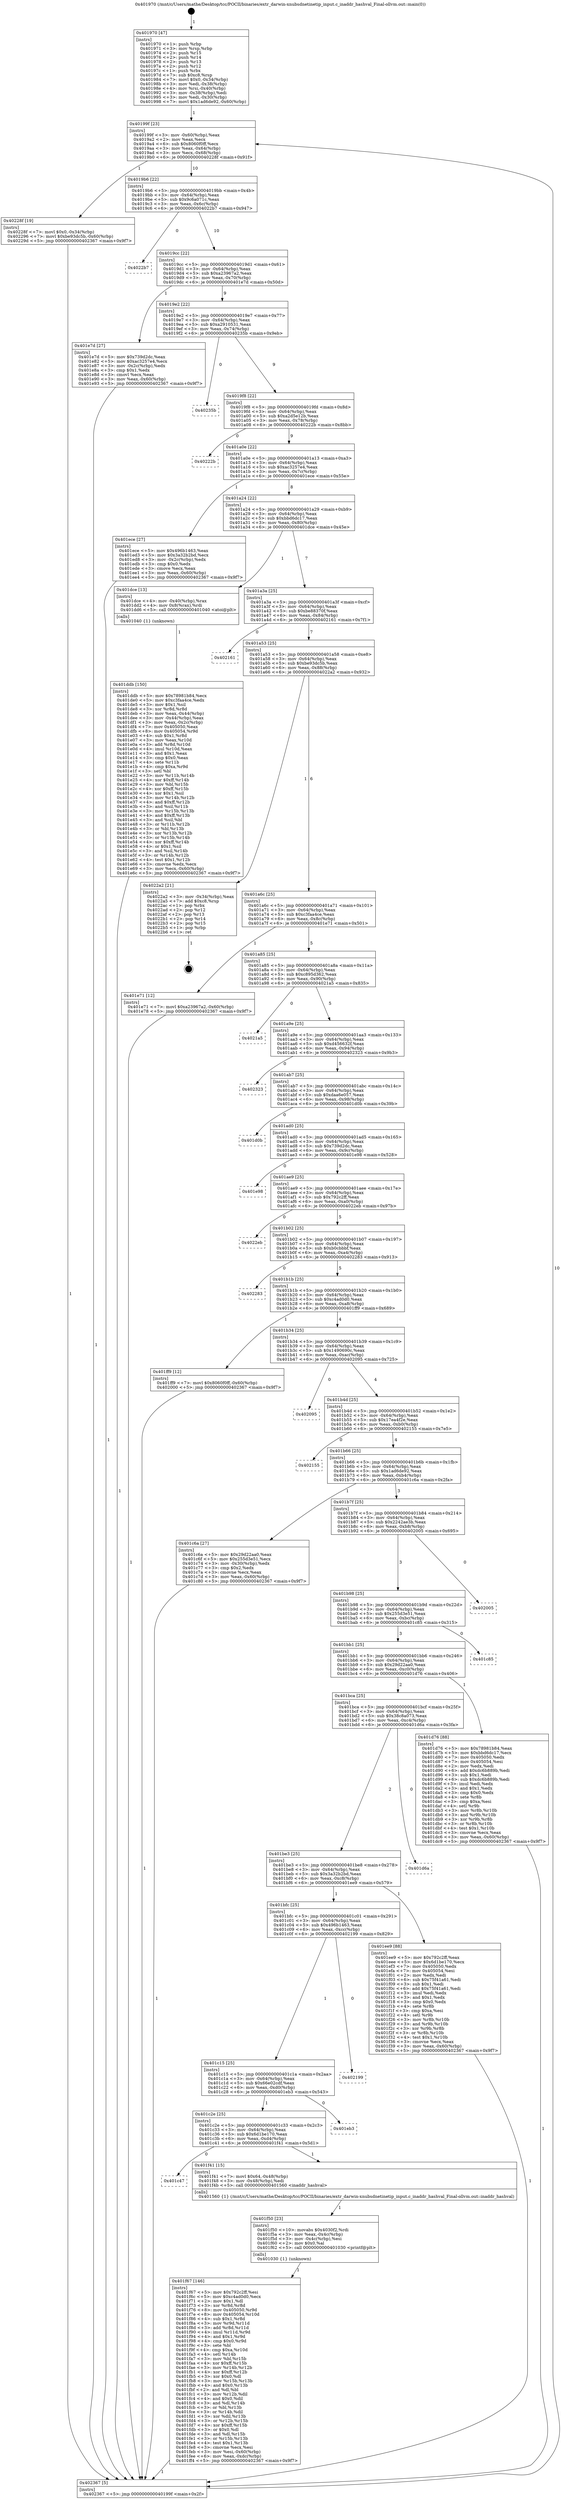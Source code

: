 digraph "0x401970" {
  label = "0x401970 (/mnt/c/Users/mathe/Desktop/tcc/POCII/binaries/extr_darwin-xnubsdnetinetip_input.c_inaddr_hashval_Final-ollvm.out::main(0))"
  labelloc = "t"
  node[shape=record]

  Entry [label="",width=0.3,height=0.3,shape=circle,fillcolor=black,style=filled]
  "0x40199f" [label="{
     0x40199f [23]\l
     | [instrs]\l
     &nbsp;&nbsp;0x40199f \<+3\>: mov -0x60(%rbp),%eax\l
     &nbsp;&nbsp;0x4019a2 \<+2\>: mov %eax,%ecx\l
     &nbsp;&nbsp;0x4019a4 \<+6\>: sub $0x8060f0ff,%ecx\l
     &nbsp;&nbsp;0x4019aa \<+3\>: mov %eax,-0x64(%rbp)\l
     &nbsp;&nbsp;0x4019ad \<+3\>: mov %ecx,-0x68(%rbp)\l
     &nbsp;&nbsp;0x4019b0 \<+6\>: je 000000000040228f \<main+0x91f\>\l
  }"]
  "0x40228f" [label="{
     0x40228f [19]\l
     | [instrs]\l
     &nbsp;&nbsp;0x40228f \<+7\>: movl $0x0,-0x34(%rbp)\l
     &nbsp;&nbsp;0x402296 \<+7\>: movl $0xbe93dc5b,-0x60(%rbp)\l
     &nbsp;&nbsp;0x40229d \<+5\>: jmp 0000000000402367 \<main+0x9f7\>\l
  }"]
  "0x4019b6" [label="{
     0x4019b6 [22]\l
     | [instrs]\l
     &nbsp;&nbsp;0x4019b6 \<+5\>: jmp 00000000004019bb \<main+0x4b\>\l
     &nbsp;&nbsp;0x4019bb \<+3\>: mov -0x64(%rbp),%eax\l
     &nbsp;&nbsp;0x4019be \<+5\>: sub $0x9c6a071c,%eax\l
     &nbsp;&nbsp;0x4019c3 \<+3\>: mov %eax,-0x6c(%rbp)\l
     &nbsp;&nbsp;0x4019c6 \<+6\>: je 00000000004022b7 \<main+0x947\>\l
  }"]
  Exit [label="",width=0.3,height=0.3,shape=circle,fillcolor=black,style=filled,peripheries=2]
  "0x4022b7" [label="{
     0x4022b7\l
  }", style=dashed]
  "0x4019cc" [label="{
     0x4019cc [22]\l
     | [instrs]\l
     &nbsp;&nbsp;0x4019cc \<+5\>: jmp 00000000004019d1 \<main+0x61\>\l
     &nbsp;&nbsp;0x4019d1 \<+3\>: mov -0x64(%rbp),%eax\l
     &nbsp;&nbsp;0x4019d4 \<+5\>: sub $0xa23967a2,%eax\l
     &nbsp;&nbsp;0x4019d9 \<+3\>: mov %eax,-0x70(%rbp)\l
     &nbsp;&nbsp;0x4019dc \<+6\>: je 0000000000401e7d \<main+0x50d\>\l
  }"]
  "0x401f67" [label="{
     0x401f67 [146]\l
     | [instrs]\l
     &nbsp;&nbsp;0x401f67 \<+5\>: mov $0x792c2ff,%esi\l
     &nbsp;&nbsp;0x401f6c \<+5\>: mov $0xc4ad0d0,%ecx\l
     &nbsp;&nbsp;0x401f71 \<+2\>: mov $0x1,%dl\l
     &nbsp;&nbsp;0x401f73 \<+3\>: xor %r8d,%r8d\l
     &nbsp;&nbsp;0x401f76 \<+8\>: mov 0x405050,%r9d\l
     &nbsp;&nbsp;0x401f7e \<+8\>: mov 0x405054,%r10d\l
     &nbsp;&nbsp;0x401f86 \<+4\>: sub $0x1,%r8d\l
     &nbsp;&nbsp;0x401f8a \<+3\>: mov %r9d,%r11d\l
     &nbsp;&nbsp;0x401f8d \<+3\>: add %r8d,%r11d\l
     &nbsp;&nbsp;0x401f90 \<+4\>: imul %r11d,%r9d\l
     &nbsp;&nbsp;0x401f94 \<+4\>: and $0x1,%r9d\l
     &nbsp;&nbsp;0x401f98 \<+4\>: cmp $0x0,%r9d\l
     &nbsp;&nbsp;0x401f9c \<+3\>: sete %bl\l
     &nbsp;&nbsp;0x401f9f \<+4\>: cmp $0xa,%r10d\l
     &nbsp;&nbsp;0x401fa3 \<+4\>: setl %r14b\l
     &nbsp;&nbsp;0x401fa7 \<+3\>: mov %bl,%r15b\l
     &nbsp;&nbsp;0x401faa \<+4\>: xor $0xff,%r15b\l
     &nbsp;&nbsp;0x401fae \<+3\>: mov %r14b,%r12b\l
     &nbsp;&nbsp;0x401fb1 \<+4\>: xor $0xff,%r12b\l
     &nbsp;&nbsp;0x401fb5 \<+3\>: xor $0x0,%dl\l
     &nbsp;&nbsp;0x401fb8 \<+3\>: mov %r15b,%r13b\l
     &nbsp;&nbsp;0x401fbb \<+4\>: and $0x0,%r13b\l
     &nbsp;&nbsp;0x401fbf \<+2\>: and %dl,%bl\l
     &nbsp;&nbsp;0x401fc1 \<+3\>: mov %r12b,%dil\l
     &nbsp;&nbsp;0x401fc4 \<+4\>: and $0x0,%dil\l
     &nbsp;&nbsp;0x401fc8 \<+3\>: and %dl,%r14b\l
     &nbsp;&nbsp;0x401fcb \<+3\>: or %bl,%r13b\l
     &nbsp;&nbsp;0x401fce \<+3\>: or %r14b,%dil\l
     &nbsp;&nbsp;0x401fd1 \<+3\>: xor %dil,%r13b\l
     &nbsp;&nbsp;0x401fd4 \<+3\>: or %r12b,%r15b\l
     &nbsp;&nbsp;0x401fd7 \<+4\>: xor $0xff,%r15b\l
     &nbsp;&nbsp;0x401fdb \<+3\>: or $0x0,%dl\l
     &nbsp;&nbsp;0x401fde \<+3\>: and %dl,%r15b\l
     &nbsp;&nbsp;0x401fe1 \<+3\>: or %r15b,%r13b\l
     &nbsp;&nbsp;0x401fe4 \<+4\>: test $0x1,%r13b\l
     &nbsp;&nbsp;0x401fe8 \<+3\>: cmovne %ecx,%esi\l
     &nbsp;&nbsp;0x401feb \<+3\>: mov %esi,-0x60(%rbp)\l
     &nbsp;&nbsp;0x401fee \<+6\>: mov %eax,-0xdc(%rbp)\l
     &nbsp;&nbsp;0x401ff4 \<+5\>: jmp 0000000000402367 \<main+0x9f7\>\l
  }"]
  "0x401e7d" [label="{
     0x401e7d [27]\l
     | [instrs]\l
     &nbsp;&nbsp;0x401e7d \<+5\>: mov $0x739d2dc,%eax\l
     &nbsp;&nbsp;0x401e82 \<+5\>: mov $0xac3257e4,%ecx\l
     &nbsp;&nbsp;0x401e87 \<+3\>: mov -0x2c(%rbp),%edx\l
     &nbsp;&nbsp;0x401e8a \<+3\>: cmp $0x1,%edx\l
     &nbsp;&nbsp;0x401e8d \<+3\>: cmovl %ecx,%eax\l
     &nbsp;&nbsp;0x401e90 \<+3\>: mov %eax,-0x60(%rbp)\l
     &nbsp;&nbsp;0x401e93 \<+5\>: jmp 0000000000402367 \<main+0x9f7\>\l
  }"]
  "0x4019e2" [label="{
     0x4019e2 [22]\l
     | [instrs]\l
     &nbsp;&nbsp;0x4019e2 \<+5\>: jmp 00000000004019e7 \<main+0x77\>\l
     &nbsp;&nbsp;0x4019e7 \<+3\>: mov -0x64(%rbp),%eax\l
     &nbsp;&nbsp;0x4019ea \<+5\>: sub $0xa2910531,%eax\l
     &nbsp;&nbsp;0x4019ef \<+3\>: mov %eax,-0x74(%rbp)\l
     &nbsp;&nbsp;0x4019f2 \<+6\>: je 000000000040235b \<main+0x9eb\>\l
  }"]
  "0x401f50" [label="{
     0x401f50 [23]\l
     | [instrs]\l
     &nbsp;&nbsp;0x401f50 \<+10\>: movabs $0x4030f2,%rdi\l
     &nbsp;&nbsp;0x401f5a \<+3\>: mov %eax,-0x4c(%rbp)\l
     &nbsp;&nbsp;0x401f5d \<+3\>: mov -0x4c(%rbp),%esi\l
     &nbsp;&nbsp;0x401f60 \<+2\>: mov $0x0,%al\l
     &nbsp;&nbsp;0x401f62 \<+5\>: call 0000000000401030 \<printf@plt\>\l
     | [calls]\l
     &nbsp;&nbsp;0x401030 \{1\} (unknown)\l
  }"]
  "0x40235b" [label="{
     0x40235b\l
  }", style=dashed]
  "0x4019f8" [label="{
     0x4019f8 [22]\l
     | [instrs]\l
     &nbsp;&nbsp;0x4019f8 \<+5\>: jmp 00000000004019fd \<main+0x8d\>\l
     &nbsp;&nbsp;0x4019fd \<+3\>: mov -0x64(%rbp),%eax\l
     &nbsp;&nbsp;0x401a00 \<+5\>: sub $0xa2d5e12b,%eax\l
     &nbsp;&nbsp;0x401a05 \<+3\>: mov %eax,-0x78(%rbp)\l
     &nbsp;&nbsp;0x401a08 \<+6\>: je 000000000040222b \<main+0x8bb\>\l
  }"]
  "0x401c47" [label="{
     0x401c47\l
  }", style=dashed]
  "0x40222b" [label="{
     0x40222b\l
  }", style=dashed]
  "0x401a0e" [label="{
     0x401a0e [22]\l
     | [instrs]\l
     &nbsp;&nbsp;0x401a0e \<+5\>: jmp 0000000000401a13 \<main+0xa3\>\l
     &nbsp;&nbsp;0x401a13 \<+3\>: mov -0x64(%rbp),%eax\l
     &nbsp;&nbsp;0x401a16 \<+5\>: sub $0xac3257e4,%eax\l
     &nbsp;&nbsp;0x401a1b \<+3\>: mov %eax,-0x7c(%rbp)\l
     &nbsp;&nbsp;0x401a1e \<+6\>: je 0000000000401ece \<main+0x55e\>\l
  }"]
  "0x401f41" [label="{
     0x401f41 [15]\l
     | [instrs]\l
     &nbsp;&nbsp;0x401f41 \<+7\>: movl $0x64,-0x48(%rbp)\l
     &nbsp;&nbsp;0x401f48 \<+3\>: mov -0x48(%rbp),%edi\l
     &nbsp;&nbsp;0x401f4b \<+5\>: call 0000000000401560 \<inaddr_hashval\>\l
     | [calls]\l
     &nbsp;&nbsp;0x401560 \{1\} (/mnt/c/Users/mathe/Desktop/tcc/POCII/binaries/extr_darwin-xnubsdnetinetip_input.c_inaddr_hashval_Final-ollvm.out::inaddr_hashval)\l
  }"]
  "0x401ece" [label="{
     0x401ece [27]\l
     | [instrs]\l
     &nbsp;&nbsp;0x401ece \<+5\>: mov $0x496b1463,%eax\l
     &nbsp;&nbsp;0x401ed3 \<+5\>: mov $0x3a32b2bd,%ecx\l
     &nbsp;&nbsp;0x401ed8 \<+3\>: mov -0x2c(%rbp),%edx\l
     &nbsp;&nbsp;0x401edb \<+3\>: cmp $0x0,%edx\l
     &nbsp;&nbsp;0x401ede \<+3\>: cmove %ecx,%eax\l
     &nbsp;&nbsp;0x401ee1 \<+3\>: mov %eax,-0x60(%rbp)\l
     &nbsp;&nbsp;0x401ee4 \<+5\>: jmp 0000000000402367 \<main+0x9f7\>\l
  }"]
  "0x401a24" [label="{
     0x401a24 [22]\l
     | [instrs]\l
     &nbsp;&nbsp;0x401a24 \<+5\>: jmp 0000000000401a29 \<main+0xb9\>\l
     &nbsp;&nbsp;0x401a29 \<+3\>: mov -0x64(%rbp),%eax\l
     &nbsp;&nbsp;0x401a2c \<+5\>: sub $0xbbd6dc17,%eax\l
     &nbsp;&nbsp;0x401a31 \<+3\>: mov %eax,-0x80(%rbp)\l
     &nbsp;&nbsp;0x401a34 \<+6\>: je 0000000000401dce \<main+0x45e\>\l
  }"]
  "0x401c2e" [label="{
     0x401c2e [25]\l
     | [instrs]\l
     &nbsp;&nbsp;0x401c2e \<+5\>: jmp 0000000000401c33 \<main+0x2c3\>\l
     &nbsp;&nbsp;0x401c33 \<+3\>: mov -0x64(%rbp),%eax\l
     &nbsp;&nbsp;0x401c36 \<+5\>: sub $0x6d1be170,%eax\l
     &nbsp;&nbsp;0x401c3b \<+6\>: mov %eax,-0xd4(%rbp)\l
     &nbsp;&nbsp;0x401c41 \<+6\>: je 0000000000401f41 \<main+0x5d1\>\l
  }"]
  "0x401dce" [label="{
     0x401dce [13]\l
     | [instrs]\l
     &nbsp;&nbsp;0x401dce \<+4\>: mov -0x40(%rbp),%rax\l
     &nbsp;&nbsp;0x401dd2 \<+4\>: mov 0x8(%rax),%rdi\l
     &nbsp;&nbsp;0x401dd6 \<+5\>: call 0000000000401040 \<atoi@plt\>\l
     | [calls]\l
     &nbsp;&nbsp;0x401040 \{1\} (unknown)\l
  }"]
  "0x401a3a" [label="{
     0x401a3a [25]\l
     | [instrs]\l
     &nbsp;&nbsp;0x401a3a \<+5\>: jmp 0000000000401a3f \<main+0xcf\>\l
     &nbsp;&nbsp;0x401a3f \<+3\>: mov -0x64(%rbp),%eax\l
     &nbsp;&nbsp;0x401a42 \<+5\>: sub $0xbe88370f,%eax\l
     &nbsp;&nbsp;0x401a47 \<+6\>: mov %eax,-0x84(%rbp)\l
     &nbsp;&nbsp;0x401a4d \<+6\>: je 0000000000402161 \<main+0x7f1\>\l
  }"]
  "0x401eb3" [label="{
     0x401eb3\l
  }", style=dashed]
  "0x402161" [label="{
     0x402161\l
  }", style=dashed]
  "0x401a53" [label="{
     0x401a53 [25]\l
     | [instrs]\l
     &nbsp;&nbsp;0x401a53 \<+5\>: jmp 0000000000401a58 \<main+0xe8\>\l
     &nbsp;&nbsp;0x401a58 \<+3\>: mov -0x64(%rbp),%eax\l
     &nbsp;&nbsp;0x401a5b \<+5\>: sub $0xbe93dc5b,%eax\l
     &nbsp;&nbsp;0x401a60 \<+6\>: mov %eax,-0x88(%rbp)\l
     &nbsp;&nbsp;0x401a66 \<+6\>: je 00000000004022a2 \<main+0x932\>\l
  }"]
  "0x401c15" [label="{
     0x401c15 [25]\l
     | [instrs]\l
     &nbsp;&nbsp;0x401c15 \<+5\>: jmp 0000000000401c1a \<main+0x2aa\>\l
     &nbsp;&nbsp;0x401c1a \<+3\>: mov -0x64(%rbp),%eax\l
     &nbsp;&nbsp;0x401c1d \<+5\>: sub $0x66e02cdf,%eax\l
     &nbsp;&nbsp;0x401c22 \<+6\>: mov %eax,-0xd0(%rbp)\l
     &nbsp;&nbsp;0x401c28 \<+6\>: je 0000000000401eb3 \<main+0x543\>\l
  }"]
  "0x4022a2" [label="{
     0x4022a2 [21]\l
     | [instrs]\l
     &nbsp;&nbsp;0x4022a2 \<+3\>: mov -0x34(%rbp),%eax\l
     &nbsp;&nbsp;0x4022a5 \<+7\>: add $0xc8,%rsp\l
     &nbsp;&nbsp;0x4022ac \<+1\>: pop %rbx\l
     &nbsp;&nbsp;0x4022ad \<+2\>: pop %r12\l
     &nbsp;&nbsp;0x4022af \<+2\>: pop %r13\l
     &nbsp;&nbsp;0x4022b1 \<+2\>: pop %r14\l
     &nbsp;&nbsp;0x4022b3 \<+2\>: pop %r15\l
     &nbsp;&nbsp;0x4022b5 \<+1\>: pop %rbp\l
     &nbsp;&nbsp;0x4022b6 \<+1\>: ret\l
  }"]
  "0x401a6c" [label="{
     0x401a6c [25]\l
     | [instrs]\l
     &nbsp;&nbsp;0x401a6c \<+5\>: jmp 0000000000401a71 \<main+0x101\>\l
     &nbsp;&nbsp;0x401a71 \<+3\>: mov -0x64(%rbp),%eax\l
     &nbsp;&nbsp;0x401a74 \<+5\>: sub $0xc3faa4ce,%eax\l
     &nbsp;&nbsp;0x401a79 \<+6\>: mov %eax,-0x8c(%rbp)\l
     &nbsp;&nbsp;0x401a7f \<+6\>: je 0000000000401e71 \<main+0x501\>\l
  }"]
  "0x402199" [label="{
     0x402199\l
  }", style=dashed]
  "0x401e71" [label="{
     0x401e71 [12]\l
     | [instrs]\l
     &nbsp;&nbsp;0x401e71 \<+7\>: movl $0xa23967a2,-0x60(%rbp)\l
     &nbsp;&nbsp;0x401e78 \<+5\>: jmp 0000000000402367 \<main+0x9f7\>\l
  }"]
  "0x401a85" [label="{
     0x401a85 [25]\l
     | [instrs]\l
     &nbsp;&nbsp;0x401a85 \<+5\>: jmp 0000000000401a8a \<main+0x11a\>\l
     &nbsp;&nbsp;0x401a8a \<+3\>: mov -0x64(%rbp),%eax\l
     &nbsp;&nbsp;0x401a8d \<+5\>: sub $0xc895d362,%eax\l
     &nbsp;&nbsp;0x401a92 \<+6\>: mov %eax,-0x90(%rbp)\l
     &nbsp;&nbsp;0x401a98 \<+6\>: je 00000000004021a5 \<main+0x835\>\l
  }"]
  "0x401bfc" [label="{
     0x401bfc [25]\l
     | [instrs]\l
     &nbsp;&nbsp;0x401bfc \<+5\>: jmp 0000000000401c01 \<main+0x291\>\l
     &nbsp;&nbsp;0x401c01 \<+3\>: mov -0x64(%rbp),%eax\l
     &nbsp;&nbsp;0x401c04 \<+5\>: sub $0x496b1463,%eax\l
     &nbsp;&nbsp;0x401c09 \<+6\>: mov %eax,-0xcc(%rbp)\l
     &nbsp;&nbsp;0x401c0f \<+6\>: je 0000000000402199 \<main+0x829\>\l
  }"]
  "0x4021a5" [label="{
     0x4021a5\l
  }", style=dashed]
  "0x401a9e" [label="{
     0x401a9e [25]\l
     | [instrs]\l
     &nbsp;&nbsp;0x401a9e \<+5\>: jmp 0000000000401aa3 \<main+0x133\>\l
     &nbsp;&nbsp;0x401aa3 \<+3\>: mov -0x64(%rbp),%eax\l
     &nbsp;&nbsp;0x401aa6 \<+5\>: sub $0xd456632f,%eax\l
     &nbsp;&nbsp;0x401aab \<+6\>: mov %eax,-0x94(%rbp)\l
     &nbsp;&nbsp;0x401ab1 \<+6\>: je 0000000000402323 \<main+0x9b3\>\l
  }"]
  "0x401ee9" [label="{
     0x401ee9 [88]\l
     | [instrs]\l
     &nbsp;&nbsp;0x401ee9 \<+5\>: mov $0x792c2ff,%eax\l
     &nbsp;&nbsp;0x401eee \<+5\>: mov $0x6d1be170,%ecx\l
     &nbsp;&nbsp;0x401ef3 \<+7\>: mov 0x405050,%edx\l
     &nbsp;&nbsp;0x401efa \<+7\>: mov 0x405054,%esi\l
     &nbsp;&nbsp;0x401f01 \<+2\>: mov %edx,%edi\l
     &nbsp;&nbsp;0x401f03 \<+6\>: sub $0x75f41a61,%edi\l
     &nbsp;&nbsp;0x401f09 \<+3\>: sub $0x1,%edi\l
     &nbsp;&nbsp;0x401f0c \<+6\>: add $0x75f41a61,%edi\l
     &nbsp;&nbsp;0x401f12 \<+3\>: imul %edi,%edx\l
     &nbsp;&nbsp;0x401f15 \<+3\>: and $0x1,%edx\l
     &nbsp;&nbsp;0x401f18 \<+3\>: cmp $0x0,%edx\l
     &nbsp;&nbsp;0x401f1b \<+4\>: sete %r8b\l
     &nbsp;&nbsp;0x401f1f \<+3\>: cmp $0xa,%esi\l
     &nbsp;&nbsp;0x401f22 \<+4\>: setl %r9b\l
     &nbsp;&nbsp;0x401f26 \<+3\>: mov %r8b,%r10b\l
     &nbsp;&nbsp;0x401f29 \<+3\>: and %r9b,%r10b\l
     &nbsp;&nbsp;0x401f2c \<+3\>: xor %r9b,%r8b\l
     &nbsp;&nbsp;0x401f2f \<+3\>: or %r8b,%r10b\l
     &nbsp;&nbsp;0x401f32 \<+4\>: test $0x1,%r10b\l
     &nbsp;&nbsp;0x401f36 \<+3\>: cmovne %ecx,%eax\l
     &nbsp;&nbsp;0x401f39 \<+3\>: mov %eax,-0x60(%rbp)\l
     &nbsp;&nbsp;0x401f3c \<+5\>: jmp 0000000000402367 \<main+0x9f7\>\l
  }"]
  "0x402323" [label="{
     0x402323\l
  }", style=dashed]
  "0x401ab7" [label="{
     0x401ab7 [25]\l
     | [instrs]\l
     &nbsp;&nbsp;0x401ab7 \<+5\>: jmp 0000000000401abc \<main+0x14c\>\l
     &nbsp;&nbsp;0x401abc \<+3\>: mov -0x64(%rbp),%eax\l
     &nbsp;&nbsp;0x401abf \<+5\>: sub $0xdaa6e057,%eax\l
     &nbsp;&nbsp;0x401ac4 \<+6\>: mov %eax,-0x98(%rbp)\l
     &nbsp;&nbsp;0x401aca \<+6\>: je 0000000000401d0b \<main+0x39b\>\l
  }"]
  "0x401be3" [label="{
     0x401be3 [25]\l
     | [instrs]\l
     &nbsp;&nbsp;0x401be3 \<+5\>: jmp 0000000000401be8 \<main+0x278\>\l
     &nbsp;&nbsp;0x401be8 \<+3\>: mov -0x64(%rbp),%eax\l
     &nbsp;&nbsp;0x401beb \<+5\>: sub $0x3a32b2bd,%eax\l
     &nbsp;&nbsp;0x401bf0 \<+6\>: mov %eax,-0xc8(%rbp)\l
     &nbsp;&nbsp;0x401bf6 \<+6\>: je 0000000000401ee9 \<main+0x579\>\l
  }"]
  "0x401d0b" [label="{
     0x401d0b\l
  }", style=dashed]
  "0x401ad0" [label="{
     0x401ad0 [25]\l
     | [instrs]\l
     &nbsp;&nbsp;0x401ad0 \<+5\>: jmp 0000000000401ad5 \<main+0x165\>\l
     &nbsp;&nbsp;0x401ad5 \<+3\>: mov -0x64(%rbp),%eax\l
     &nbsp;&nbsp;0x401ad8 \<+5\>: sub $0x739d2dc,%eax\l
     &nbsp;&nbsp;0x401add \<+6\>: mov %eax,-0x9c(%rbp)\l
     &nbsp;&nbsp;0x401ae3 \<+6\>: je 0000000000401e98 \<main+0x528\>\l
  }"]
  "0x401d6a" [label="{
     0x401d6a\l
  }", style=dashed]
  "0x401e98" [label="{
     0x401e98\l
  }", style=dashed]
  "0x401ae9" [label="{
     0x401ae9 [25]\l
     | [instrs]\l
     &nbsp;&nbsp;0x401ae9 \<+5\>: jmp 0000000000401aee \<main+0x17e\>\l
     &nbsp;&nbsp;0x401aee \<+3\>: mov -0x64(%rbp),%eax\l
     &nbsp;&nbsp;0x401af1 \<+5\>: sub $0x792c2ff,%eax\l
     &nbsp;&nbsp;0x401af6 \<+6\>: mov %eax,-0xa0(%rbp)\l
     &nbsp;&nbsp;0x401afc \<+6\>: je 00000000004022eb \<main+0x97b\>\l
  }"]
  "0x401ddb" [label="{
     0x401ddb [150]\l
     | [instrs]\l
     &nbsp;&nbsp;0x401ddb \<+5\>: mov $0x78981b84,%ecx\l
     &nbsp;&nbsp;0x401de0 \<+5\>: mov $0xc3faa4ce,%edx\l
     &nbsp;&nbsp;0x401de5 \<+3\>: mov $0x1,%sil\l
     &nbsp;&nbsp;0x401de8 \<+3\>: xor %r8d,%r8d\l
     &nbsp;&nbsp;0x401deb \<+3\>: mov %eax,-0x44(%rbp)\l
     &nbsp;&nbsp;0x401dee \<+3\>: mov -0x44(%rbp),%eax\l
     &nbsp;&nbsp;0x401df1 \<+3\>: mov %eax,-0x2c(%rbp)\l
     &nbsp;&nbsp;0x401df4 \<+7\>: mov 0x405050,%eax\l
     &nbsp;&nbsp;0x401dfb \<+8\>: mov 0x405054,%r9d\l
     &nbsp;&nbsp;0x401e03 \<+4\>: sub $0x1,%r8d\l
     &nbsp;&nbsp;0x401e07 \<+3\>: mov %eax,%r10d\l
     &nbsp;&nbsp;0x401e0a \<+3\>: add %r8d,%r10d\l
     &nbsp;&nbsp;0x401e0d \<+4\>: imul %r10d,%eax\l
     &nbsp;&nbsp;0x401e11 \<+3\>: and $0x1,%eax\l
     &nbsp;&nbsp;0x401e14 \<+3\>: cmp $0x0,%eax\l
     &nbsp;&nbsp;0x401e17 \<+4\>: sete %r11b\l
     &nbsp;&nbsp;0x401e1b \<+4\>: cmp $0xa,%r9d\l
     &nbsp;&nbsp;0x401e1f \<+3\>: setl %bl\l
     &nbsp;&nbsp;0x401e22 \<+3\>: mov %r11b,%r14b\l
     &nbsp;&nbsp;0x401e25 \<+4\>: xor $0xff,%r14b\l
     &nbsp;&nbsp;0x401e29 \<+3\>: mov %bl,%r15b\l
     &nbsp;&nbsp;0x401e2c \<+4\>: xor $0xff,%r15b\l
     &nbsp;&nbsp;0x401e30 \<+4\>: xor $0x1,%sil\l
     &nbsp;&nbsp;0x401e34 \<+3\>: mov %r14b,%r12b\l
     &nbsp;&nbsp;0x401e37 \<+4\>: and $0xff,%r12b\l
     &nbsp;&nbsp;0x401e3b \<+3\>: and %sil,%r11b\l
     &nbsp;&nbsp;0x401e3e \<+3\>: mov %r15b,%r13b\l
     &nbsp;&nbsp;0x401e41 \<+4\>: and $0xff,%r13b\l
     &nbsp;&nbsp;0x401e45 \<+3\>: and %sil,%bl\l
     &nbsp;&nbsp;0x401e48 \<+3\>: or %r11b,%r12b\l
     &nbsp;&nbsp;0x401e4b \<+3\>: or %bl,%r13b\l
     &nbsp;&nbsp;0x401e4e \<+3\>: xor %r13b,%r12b\l
     &nbsp;&nbsp;0x401e51 \<+3\>: or %r15b,%r14b\l
     &nbsp;&nbsp;0x401e54 \<+4\>: xor $0xff,%r14b\l
     &nbsp;&nbsp;0x401e58 \<+4\>: or $0x1,%sil\l
     &nbsp;&nbsp;0x401e5c \<+3\>: and %sil,%r14b\l
     &nbsp;&nbsp;0x401e5f \<+3\>: or %r14b,%r12b\l
     &nbsp;&nbsp;0x401e62 \<+4\>: test $0x1,%r12b\l
     &nbsp;&nbsp;0x401e66 \<+3\>: cmovne %edx,%ecx\l
     &nbsp;&nbsp;0x401e69 \<+3\>: mov %ecx,-0x60(%rbp)\l
     &nbsp;&nbsp;0x401e6c \<+5\>: jmp 0000000000402367 \<main+0x9f7\>\l
  }"]
  "0x4022eb" [label="{
     0x4022eb\l
  }", style=dashed]
  "0x401b02" [label="{
     0x401b02 [25]\l
     | [instrs]\l
     &nbsp;&nbsp;0x401b02 \<+5\>: jmp 0000000000401b07 \<main+0x197\>\l
     &nbsp;&nbsp;0x401b07 \<+3\>: mov -0x64(%rbp),%eax\l
     &nbsp;&nbsp;0x401b0a \<+5\>: sub $0xb0cbbbf,%eax\l
     &nbsp;&nbsp;0x401b0f \<+6\>: mov %eax,-0xa4(%rbp)\l
     &nbsp;&nbsp;0x401b15 \<+6\>: je 0000000000402283 \<main+0x913\>\l
  }"]
  "0x401bca" [label="{
     0x401bca [25]\l
     | [instrs]\l
     &nbsp;&nbsp;0x401bca \<+5\>: jmp 0000000000401bcf \<main+0x25f\>\l
     &nbsp;&nbsp;0x401bcf \<+3\>: mov -0x64(%rbp),%eax\l
     &nbsp;&nbsp;0x401bd2 \<+5\>: sub $0x38c8a073,%eax\l
     &nbsp;&nbsp;0x401bd7 \<+6\>: mov %eax,-0xc4(%rbp)\l
     &nbsp;&nbsp;0x401bdd \<+6\>: je 0000000000401d6a \<main+0x3fa\>\l
  }"]
  "0x402283" [label="{
     0x402283\l
  }", style=dashed]
  "0x401b1b" [label="{
     0x401b1b [25]\l
     | [instrs]\l
     &nbsp;&nbsp;0x401b1b \<+5\>: jmp 0000000000401b20 \<main+0x1b0\>\l
     &nbsp;&nbsp;0x401b20 \<+3\>: mov -0x64(%rbp),%eax\l
     &nbsp;&nbsp;0x401b23 \<+5\>: sub $0xc4ad0d0,%eax\l
     &nbsp;&nbsp;0x401b28 \<+6\>: mov %eax,-0xa8(%rbp)\l
     &nbsp;&nbsp;0x401b2e \<+6\>: je 0000000000401ff9 \<main+0x689\>\l
  }"]
  "0x401d76" [label="{
     0x401d76 [88]\l
     | [instrs]\l
     &nbsp;&nbsp;0x401d76 \<+5\>: mov $0x78981b84,%eax\l
     &nbsp;&nbsp;0x401d7b \<+5\>: mov $0xbbd6dc17,%ecx\l
     &nbsp;&nbsp;0x401d80 \<+7\>: mov 0x405050,%edx\l
     &nbsp;&nbsp;0x401d87 \<+7\>: mov 0x405054,%esi\l
     &nbsp;&nbsp;0x401d8e \<+2\>: mov %edx,%edi\l
     &nbsp;&nbsp;0x401d90 \<+6\>: add $0xdc6b889b,%edi\l
     &nbsp;&nbsp;0x401d96 \<+3\>: sub $0x1,%edi\l
     &nbsp;&nbsp;0x401d99 \<+6\>: sub $0xdc6b889b,%edi\l
     &nbsp;&nbsp;0x401d9f \<+3\>: imul %edi,%edx\l
     &nbsp;&nbsp;0x401da2 \<+3\>: and $0x1,%edx\l
     &nbsp;&nbsp;0x401da5 \<+3\>: cmp $0x0,%edx\l
     &nbsp;&nbsp;0x401da8 \<+4\>: sete %r8b\l
     &nbsp;&nbsp;0x401dac \<+3\>: cmp $0xa,%esi\l
     &nbsp;&nbsp;0x401daf \<+4\>: setl %r9b\l
     &nbsp;&nbsp;0x401db3 \<+3\>: mov %r8b,%r10b\l
     &nbsp;&nbsp;0x401db6 \<+3\>: and %r9b,%r10b\l
     &nbsp;&nbsp;0x401db9 \<+3\>: xor %r9b,%r8b\l
     &nbsp;&nbsp;0x401dbc \<+3\>: or %r8b,%r10b\l
     &nbsp;&nbsp;0x401dbf \<+4\>: test $0x1,%r10b\l
     &nbsp;&nbsp;0x401dc3 \<+3\>: cmovne %ecx,%eax\l
     &nbsp;&nbsp;0x401dc6 \<+3\>: mov %eax,-0x60(%rbp)\l
     &nbsp;&nbsp;0x401dc9 \<+5\>: jmp 0000000000402367 \<main+0x9f7\>\l
  }"]
  "0x401ff9" [label="{
     0x401ff9 [12]\l
     | [instrs]\l
     &nbsp;&nbsp;0x401ff9 \<+7\>: movl $0x8060f0ff,-0x60(%rbp)\l
     &nbsp;&nbsp;0x402000 \<+5\>: jmp 0000000000402367 \<main+0x9f7\>\l
  }"]
  "0x401b34" [label="{
     0x401b34 [25]\l
     | [instrs]\l
     &nbsp;&nbsp;0x401b34 \<+5\>: jmp 0000000000401b39 \<main+0x1c9\>\l
     &nbsp;&nbsp;0x401b39 \<+3\>: mov -0x64(%rbp),%eax\l
     &nbsp;&nbsp;0x401b3c \<+5\>: sub $0x1490690c,%eax\l
     &nbsp;&nbsp;0x401b41 \<+6\>: mov %eax,-0xac(%rbp)\l
     &nbsp;&nbsp;0x401b47 \<+6\>: je 0000000000402095 \<main+0x725\>\l
  }"]
  "0x401bb1" [label="{
     0x401bb1 [25]\l
     | [instrs]\l
     &nbsp;&nbsp;0x401bb1 \<+5\>: jmp 0000000000401bb6 \<main+0x246\>\l
     &nbsp;&nbsp;0x401bb6 \<+3\>: mov -0x64(%rbp),%eax\l
     &nbsp;&nbsp;0x401bb9 \<+5\>: sub $0x29d22aa0,%eax\l
     &nbsp;&nbsp;0x401bbe \<+6\>: mov %eax,-0xc0(%rbp)\l
     &nbsp;&nbsp;0x401bc4 \<+6\>: je 0000000000401d76 \<main+0x406\>\l
  }"]
  "0x402095" [label="{
     0x402095\l
  }", style=dashed]
  "0x401b4d" [label="{
     0x401b4d [25]\l
     | [instrs]\l
     &nbsp;&nbsp;0x401b4d \<+5\>: jmp 0000000000401b52 \<main+0x1e2\>\l
     &nbsp;&nbsp;0x401b52 \<+3\>: mov -0x64(%rbp),%eax\l
     &nbsp;&nbsp;0x401b55 \<+5\>: sub $0x17ea4f2e,%eax\l
     &nbsp;&nbsp;0x401b5a \<+6\>: mov %eax,-0xb0(%rbp)\l
     &nbsp;&nbsp;0x401b60 \<+6\>: je 0000000000402155 \<main+0x7e5\>\l
  }"]
  "0x401c85" [label="{
     0x401c85\l
  }", style=dashed]
  "0x402155" [label="{
     0x402155\l
  }", style=dashed]
  "0x401b66" [label="{
     0x401b66 [25]\l
     | [instrs]\l
     &nbsp;&nbsp;0x401b66 \<+5\>: jmp 0000000000401b6b \<main+0x1fb\>\l
     &nbsp;&nbsp;0x401b6b \<+3\>: mov -0x64(%rbp),%eax\l
     &nbsp;&nbsp;0x401b6e \<+5\>: sub $0x1ad6de92,%eax\l
     &nbsp;&nbsp;0x401b73 \<+6\>: mov %eax,-0xb4(%rbp)\l
     &nbsp;&nbsp;0x401b79 \<+6\>: je 0000000000401c6a \<main+0x2fa\>\l
  }"]
  "0x401b98" [label="{
     0x401b98 [25]\l
     | [instrs]\l
     &nbsp;&nbsp;0x401b98 \<+5\>: jmp 0000000000401b9d \<main+0x22d\>\l
     &nbsp;&nbsp;0x401b9d \<+3\>: mov -0x64(%rbp),%eax\l
     &nbsp;&nbsp;0x401ba0 \<+5\>: sub $0x255d3e51,%eax\l
     &nbsp;&nbsp;0x401ba5 \<+6\>: mov %eax,-0xbc(%rbp)\l
     &nbsp;&nbsp;0x401bab \<+6\>: je 0000000000401c85 \<main+0x315\>\l
  }"]
  "0x401c6a" [label="{
     0x401c6a [27]\l
     | [instrs]\l
     &nbsp;&nbsp;0x401c6a \<+5\>: mov $0x29d22aa0,%eax\l
     &nbsp;&nbsp;0x401c6f \<+5\>: mov $0x255d3e51,%ecx\l
     &nbsp;&nbsp;0x401c74 \<+3\>: mov -0x30(%rbp),%edx\l
     &nbsp;&nbsp;0x401c77 \<+3\>: cmp $0x2,%edx\l
     &nbsp;&nbsp;0x401c7a \<+3\>: cmovne %ecx,%eax\l
     &nbsp;&nbsp;0x401c7d \<+3\>: mov %eax,-0x60(%rbp)\l
     &nbsp;&nbsp;0x401c80 \<+5\>: jmp 0000000000402367 \<main+0x9f7\>\l
  }"]
  "0x401b7f" [label="{
     0x401b7f [25]\l
     | [instrs]\l
     &nbsp;&nbsp;0x401b7f \<+5\>: jmp 0000000000401b84 \<main+0x214\>\l
     &nbsp;&nbsp;0x401b84 \<+3\>: mov -0x64(%rbp),%eax\l
     &nbsp;&nbsp;0x401b87 \<+5\>: sub $0x2242ae3b,%eax\l
     &nbsp;&nbsp;0x401b8c \<+6\>: mov %eax,-0xb8(%rbp)\l
     &nbsp;&nbsp;0x401b92 \<+6\>: je 0000000000402005 \<main+0x695\>\l
  }"]
  "0x402367" [label="{
     0x402367 [5]\l
     | [instrs]\l
     &nbsp;&nbsp;0x402367 \<+5\>: jmp 000000000040199f \<main+0x2f\>\l
  }"]
  "0x401970" [label="{
     0x401970 [47]\l
     | [instrs]\l
     &nbsp;&nbsp;0x401970 \<+1\>: push %rbp\l
     &nbsp;&nbsp;0x401971 \<+3\>: mov %rsp,%rbp\l
     &nbsp;&nbsp;0x401974 \<+2\>: push %r15\l
     &nbsp;&nbsp;0x401976 \<+2\>: push %r14\l
     &nbsp;&nbsp;0x401978 \<+2\>: push %r13\l
     &nbsp;&nbsp;0x40197a \<+2\>: push %r12\l
     &nbsp;&nbsp;0x40197c \<+1\>: push %rbx\l
     &nbsp;&nbsp;0x40197d \<+7\>: sub $0xc8,%rsp\l
     &nbsp;&nbsp;0x401984 \<+7\>: movl $0x0,-0x34(%rbp)\l
     &nbsp;&nbsp;0x40198b \<+3\>: mov %edi,-0x38(%rbp)\l
     &nbsp;&nbsp;0x40198e \<+4\>: mov %rsi,-0x40(%rbp)\l
     &nbsp;&nbsp;0x401992 \<+3\>: mov -0x38(%rbp),%edi\l
     &nbsp;&nbsp;0x401995 \<+3\>: mov %edi,-0x30(%rbp)\l
     &nbsp;&nbsp;0x401998 \<+7\>: movl $0x1ad6de92,-0x60(%rbp)\l
  }"]
  "0x402005" [label="{
     0x402005\l
  }", style=dashed]
  Entry -> "0x401970" [label=" 1"]
  "0x40199f" -> "0x40228f" [label=" 1"]
  "0x40199f" -> "0x4019b6" [label=" 10"]
  "0x4022a2" -> Exit [label=" 1"]
  "0x4019b6" -> "0x4022b7" [label=" 0"]
  "0x4019b6" -> "0x4019cc" [label=" 10"]
  "0x40228f" -> "0x402367" [label=" 1"]
  "0x4019cc" -> "0x401e7d" [label=" 1"]
  "0x4019cc" -> "0x4019e2" [label=" 9"]
  "0x401ff9" -> "0x402367" [label=" 1"]
  "0x4019e2" -> "0x40235b" [label=" 0"]
  "0x4019e2" -> "0x4019f8" [label=" 9"]
  "0x401f67" -> "0x402367" [label=" 1"]
  "0x4019f8" -> "0x40222b" [label=" 0"]
  "0x4019f8" -> "0x401a0e" [label=" 9"]
  "0x401f50" -> "0x401f67" [label=" 1"]
  "0x401a0e" -> "0x401ece" [label=" 1"]
  "0x401a0e" -> "0x401a24" [label=" 8"]
  "0x401f41" -> "0x401f50" [label=" 1"]
  "0x401a24" -> "0x401dce" [label=" 1"]
  "0x401a24" -> "0x401a3a" [label=" 7"]
  "0x401c2e" -> "0x401f41" [label=" 1"]
  "0x401a3a" -> "0x402161" [label=" 0"]
  "0x401a3a" -> "0x401a53" [label=" 7"]
  "0x401c2e" -> "0x401c47" [label=" 0"]
  "0x401a53" -> "0x4022a2" [label=" 1"]
  "0x401a53" -> "0x401a6c" [label=" 6"]
  "0x401c15" -> "0x401eb3" [label=" 0"]
  "0x401a6c" -> "0x401e71" [label=" 1"]
  "0x401a6c" -> "0x401a85" [label=" 5"]
  "0x401c15" -> "0x401c2e" [label=" 1"]
  "0x401a85" -> "0x4021a5" [label=" 0"]
  "0x401a85" -> "0x401a9e" [label=" 5"]
  "0x401bfc" -> "0x402199" [label=" 0"]
  "0x401a9e" -> "0x402323" [label=" 0"]
  "0x401a9e" -> "0x401ab7" [label=" 5"]
  "0x401bfc" -> "0x401c15" [label=" 1"]
  "0x401ab7" -> "0x401d0b" [label=" 0"]
  "0x401ab7" -> "0x401ad0" [label=" 5"]
  "0x401be3" -> "0x401bfc" [label=" 1"]
  "0x401ad0" -> "0x401e98" [label=" 0"]
  "0x401ad0" -> "0x401ae9" [label=" 5"]
  "0x401be3" -> "0x401ee9" [label=" 1"]
  "0x401ae9" -> "0x4022eb" [label=" 0"]
  "0x401ae9" -> "0x401b02" [label=" 5"]
  "0x401bca" -> "0x401be3" [label=" 2"]
  "0x401b02" -> "0x402283" [label=" 0"]
  "0x401b02" -> "0x401b1b" [label=" 5"]
  "0x401bca" -> "0x401d6a" [label=" 0"]
  "0x401b1b" -> "0x401ff9" [label=" 1"]
  "0x401b1b" -> "0x401b34" [label=" 4"]
  "0x401ee9" -> "0x402367" [label=" 1"]
  "0x401b34" -> "0x402095" [label=" 0"]
  "0x401b34" -> "0x401b4d" [label=" 4"]
  "0x401e7d" -> "0x402367" [label=" 1"]
  "0x401b4d" -> "0x402155" [label=" 0"]
  "0x401b4d" -> "0x401b66" [label=" 4"]
  "0x401e71" -> "0x402367" [label=" 1"]
  "0x401b66" -> "0x401c6a" [label=" 1"]
  "0x401b66" -> "0x401b7f" [label=" 3"]
  "0x401c6a" -> "0x402367" [label=" 1"]
  "0x401970" -> "0x40199f" [label=" 1"]
  "0x402367" -> "0x40199f" [label=" 10"]
  "0x401dce" -> "0x401ddb" [label=" 1"]
  "0x401b7f" -> "0x402005" [label=" 0"]
  "0x401b7f" -> "0x401b98" [label=" 3"]
  "0x401ddb" -> "0x402367" [label=" 1"]
  "0x401b98" -> "0x401c85" [label=" 0"]
  "0x401b98" -> "0x401bb1" [label=" 3"]
  "0x401ece" -> "0x402367" [label=" 1"]
  "0x401bb1" -> "0x401d76" [label=" 1"]
  "0x401bb1" -> "0x401bca" [label=" 2"]
  "0x401d76" -> "0x402367" [label=" 1"]
}
